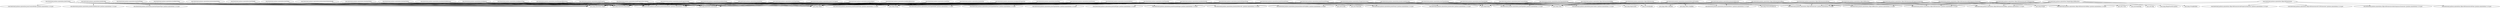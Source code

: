 digraph "jackson-annotations-2.5.0.jar" {
    // Path: C:\Users\CHENLU~1\AppData\Local\Temp\VIA\201808200848028274\cp\jackson-annotations-2.5.0.jar
   "com.fasterxml.jackson.annotation.JacksonAnnotation" -> "java.lang.Object";
   "com.fasterxml.jackson.annotation.JacksonAnnotation" -> "java.lang.annotation.Annotation";
   "com.fasterxml.jackson.annotation.JacksonAnnotation" -> "java.lang.annotation.Retention";
   "com.fasterxml.jackson.annotation.JacksonAnnotation" -> "java.lang.annotation.Target";
   "com.fasterxml.jackson.annotation.JacksonAnnotationsInside" -> "com.fasterxml.jackson.annotation.JacksonAnnotation (jackson-annotations-2.5.0.jar)";
   "com.fasterxml.jackson.annotation.JacksonAnnotationsInside" -> "java.lang.Object";
   "com.fasterxml.jackson.annotation.JacksonAnnotationsInside" -> "java.lang.annotation.Annotation";
   "com.fasterxml.jackson.annotation.JacksonAnnotationsInside" -> "java.lang.annotation.Retention";
   "com.fasterxml.jackson.annotation.JacksonAnnotationsInside" -> "java.lang.annotation.Target";
   "com.fasterxml.jackson.annotation.JacksonInject"   -> "com.fasterxml.jackson.annotation.JacksonAnnotation (jackson-annotations-2.5.0.jar)";
   "com.fasterxml.jackson.annotation.JacksonInject"   -> "java.lang.Object";
   "com.fasterxml.jackson.annotation.JacksonInject"   -> "java.lang.String";
   "com.fasterxml.jackson.annotation.JacksonInject"   -> "java.lang.annotation.Annotation";
   "com.fasterxml.jackson.annotation.JacksonInject"   -> "java.lang.annotation.Retention";
   "com.fasterxml.jackson.annotation.JacksonInject"   -> "java.lang.annotation.Target";
   "com.fasterxml.jackson.annotation.JsonAnyGetter"   -> "com.fasterxml.jackson.annotation.JacksonAnnotation (jackson-annotations-2.5.0.jar)";
   "com.fasterxml.jackson.annotation.JsonAnyGetter"   -> "java.lang.Object";
   "com.fasterxml.jackson.annotation.JsonAnyGetter"   -> "java.lang.annotation.Annotation";
   "com.fasterxml.jackson.annotation.JsonAnyGetter"   -> "java.lang.annotation.Retention";
   "com.fasterxml.jackson.annotation.JsonAnyGetter"   -> "java.lang.annotation.Target";
   "com.fasterxml.jackson.annotation.JsonAnySetter"   -> "com.fasterxml.jackson.annotation.JacksonAnnotation (jackson-annotations-2.5.0.jar)";
   "com.fasterxml.jackson.annotation.JsonAnySetter"   -> "java.lang.Object";
   "com.fasterxml.jackson.annotation.JsonAnySetter"   -> "java.lang.annotation.Annotation";
   "com.fasterxml.jackson.annotation.JsonAnySetter"   -> "java.lang.annotation.Retention";
   "com.fasterxml.jackson.annotation.JsonAnySetter"   -> "java.lang.annotation.Target";
   "com.fasterxml.jackson.annotation.JsonAutoDetect"  -> "com.fasterxml.jackson.annotation.JacksonAnnotation (jackson-annotations-2.5.0.jar)";
   "com.fasterxml.jackson.annotation.JsonAutoDetect"  -> "com.fasterxml.jackson.annotation.JsonAutoDetect$1 (jackson-annotations-2.5.0.jar)";
   "com.fasterxml.jackson.annotation.JsonAutoDetect"  -> "com.fasterxml.jackson.annotation.JsonAutoDetect$Visibility (jackson-annotations-2.5.0.jar)";
   "com.fasterxml.jackson.annotation.JsonAutoDetect"  -> "java.lang.Object";
   "com.fasterxml.jackson.annotation.JsonAutoDetect"  -> "java.lang.annotation.Annotation";
   "com.fasterxml.jackson.annotation.JsonAutoDetect"  -> "java.lang.annotation.Retention";
   "com.fasterxml.jackson.annotation.JsonAutoDetect"  -> "java.lang.annotation.Target";
   "com.fasterxml.jackson.annotation.JsonAutoDetect$1" -> "com.fasterxml.jackson.annotation.JsonAutoDetect (jackson-annotations-2.5.0.jar)";
   "com.fasterxml.jackson.annotation.JsonAutoDetect$1" -> "com.fasterxml.jackson.annotation.JsonAutoDetect$Visibility (jackson-annotations-2.5.0.jar)";
   "com.fasterxml.jackson.annotation.JsonAutoDetect$1" -> "java.lang.NoSuchFieldError";
   "com.fasterxml.jackson.annotation.JsonAutoDetect$1" -> "java.lang.Object";
   "com.fasterxml.jackson.annotation.JsonAutoDetect$Visibility" -> "com.fasterxml.jackson.annotation.JsonAutoDetect (jackson-annotations-2.5.0.jar)";
   "com.fasterxml.jackson.annotation.JsonAutoDetect$Visibility" -> "com.fasterxml.jackson.annotation.JsonAutoDetect$1 (jackson-annotations-2.5.0.jar)";
   "com.fasterxml.jackson.annotation.JsonAutoDetect$Visibility" -> "java.lang.Class";
   "com.fasterxml.jackson.annotation.JsonAutoDetect$Visibility" -> "java.lang.Enum";
   "com.fasterxml.jackson.annotation.JsonAutoDetect$Visibility" -> "java.lang.Object";
   "com.fasterxml.jackson.annotation.JsonAutoDetect$Visibility" -> "java.lang.String";
   "com.fasterxml.jackson.annotation.JsonAutoDetect$Visibility" -> "java.lang.reflect.Member";
   "com.fasterxml.jackson.annotation.JsonAutoDetect$Visibility" -> "java.lang.reflect.Modifier";
   "com.fasterxml.jackson.annotation.JsonBackReference" -> "com.fasterxml.jackson.annotation.JacksonAnnotation (jackson-annotations-2.5.0.jar)";
   "com.fasterxml.jackson.annotation.JsonBackReference" -> "java.lang.Object";
   "com.fasterxml.jackson.annotation.JsonBackReference" -> "java.lang.String";
   "com.fasterxml.jackson.annotation.JsonBackReference" -> "java.lang.annotation.Annotation";
   "com.fasterxml.jackson.annotation.JsonBackReference" -> "java.lang.annotation.Retention";
   "com.fasterxml.jackson.annotation.JsonBackReference" -> "java.lang.annotation.Target";
   "com.fasterxml.jackson.annotation.JsonCreator"     -> "com.fasterxml.jackson.annotation.JacksonAnnotation (jackson-annotations-2.5.0.jar)";
   "com.fasterxml.jackson.annotation.JsonCreator"     -> "com.fasterxml.jackson.annotation.JsonCreator$Mode (jackson-annotations-2.5.0.jar)";
   "com.fasterxml.jackson.annotation.JsonCreator"     -> "java.lang.Object";
   "com.fasterxml.jackson.annotation.JsonCreator"     -> "java.lang.annotation.Annotation";
   "com.fasterxml.jackson.annotation.JsonCreator"     -> "java.lang.annotation.Retention";
   "com.fasterxml.jackson.annotation.JsonCreator"     -> "java.lang.annotation.Target";
   "com.fasterxml.jackson.annotation.JsonCreator$Mode" -> "com.fasterxml.jackson.annotation.JsonCreator (jackson-annotations-2.5.0.jar)";
   "com.fasterxml.jackson.annotation.JsonCreator$Mode" -> "java.lang.Class";
   "com.fasterxml.jackson.annotation.JsonCreator$Mode" -> "java.lang.Enum";
   "com.fasterxml.jackson.annotation.JsonCreator$Mode" -> "java.lang.Object";
   "com.fasterxml.jackson.annotation.JsonCreator$Mode" -> "java.lang.String";
   "com.fasterxml.jackson.annotation.JsonFilter"      -> "com.fasterxml.jackson.annotation.JacksonAnnotation (jackson-annotations-2.5.0.jar)";
   "com.fasterxml.jackson.annotation.JsonFilter"      -> "java.lang.Object";
   "com.fasterxml.jackson.annotation.JsonFilter"      -> "java.lang.String";
   "com.fasterxml.jackson.annotation.JsonFilter"      -> "java.lang.annotation.Annotation";
   "com.fasterxml.jackson.annotation.JsonFilter"      -> "java.lang.annotation.Retention";
   "com.fasterxml.jackson.annotation.JsonFilter"      -> "java.lang.annotation.Target";
   "com.fasterxml.jackson.annotation.JsonFormat"      -> "com.fasterxml.jackson.annotation.JacksonAnnotation (jackson-annotations-2.5.0.jar)";
   "com.fasterxml.jackson.annotation.JsonFormat"      -> "com.fasterxml.jackson.annotation.JsonFormat$Shape (jackson-annotations-2.5.0.jar)";
   "com.fasterxml.jackson.annotation.JsonFormat"      -> "com.fasterxml.jackson.annotation.JsonFormat$Value (jackson-annotations-2.5.0.jar)";
   "com.fasterxml.jackson.annotation.JsonFormat"      -> "java.lang.Object";
   "com.fasterxml.jackson.annotation.JsonFormat"      -> "java.lang.String";
   "com.fasterxml.jackson.annotation.JsonFormat"      -> "java.lang.annotation.Annotation";
   "com.fasterxml.jackson.annotation.JsonFormat"      -> "java.lang.annotation.Retention";
   "com.fasterxml.jackson.annotation.JsonFormat"      -> "java.lang.annotation.Target";
   "com.fasterxml.jackson.annotation.JsonFormat$Shape" -> "com.fasterxml.jackson.annotation.JsonFormat (jackson-annotations-2.5.0.jar)";
   "com.fasterxml.jackson.annotation.JsonFormat$Shape" -> "java.lang.Class";
   "com.fasterxml.jackson.annotation.JsonFormat$Shape" -> "java.lang.Enum";
   "com.fasterxml.jackson.annotation.JsonFormat$Shape" -> "java.lang.Object";
   "com.fasterxml.jackson.annotation.JsonFormat$Shape" -> "java.lang.String";
   "com.fasterxml.jackson.annotation.JsonFormat$Value" -> "com.fasterxml.jackson.annotation.JsonFormat (jackson-annotations-2.5.0.jar)";
   "com.fasterxml.jackson.annotation.JsonFormat$Value" -> "com.fasterxml.jackson.annotation.JsonFormat$Shape (jackson-annotations-2.5.0.jar)";
   "com.fasterxml.jackson.annotation.JsonFormat$Value" -> "java.lang.Object";
   "com.fasterxml.jackson.annotation.JsonFormat$Value" -> "java.lang.String";
   "com.fasterxml.jackson.annotation.JsonFormat$Value" -> "java.util.Locale";
   "com.fasterxml.jackson.annotation.JsonFormat$Value" -> "java.util.TimeZone";
   "com.fasterxml.jackson.annotation.JsonGetter"      -> "com.fasterxml.jackson.annotation.JacksonAnnotation (jackson-annotations-2.5.0.jar)";
   "com.fasterxml.jackson.annotation.JsonGetter"      -> "java.lang.Object";
   "com.fasterxml.jackson.annotation.JsonGetter"      -> "java.lang.String";
   "com.fasterxml.jackson.annotation.JsonGetter"      -> "java.lang.annotation.Annotation";
   "com.fasterxml.jackson.annotation.JsonGetter"      -> "java.lang.annotation.Retention";
   "com.fasterxml.jackson.annotation.JsonGetter"      -> "java.lang.annotation.Target";
   "com.fasterxml.jackson.annotation.JsonIdentityInfo" -> "com.fasterxml.jackson.annotation.JacksonAnnotation (jackson-annotations-2.5.0.jar)";
   "com.fasterxml.jackson.annotation.JsonIdentityInfo" -> "com.fasterxml.jackson.annotation.ObjectIdGenerator (jackson-annotations-2.5.0.jar)";
   "com.fasterxml.jackson.annotation.JsonIdentityInfo" -> "com.fasterxml.jackson.annotation.ObjectIdResolver (jackson-annotations-2.5.0.jar)";
   "com.fasterxml.jackson.annotation.JsonIdentityInfo" -> "java.lang.Class";
   "com.fasterxml.jackson.annotation.JsonIdentityInfo" -> "java.lang.Object";
   "com.fasterxml.jackson.annotation.JsonIdentityInfo" -> "java.lang.String";
   "com.fasterxml.jackson.annotation.JsonIdentityInfo" -> "java.lang.annotation.Annotation";
   "com.fasterxml.jackson.annotation.JsonIdentityInfo" -> "java.lang.annotation.Retention";
   "com.fasterxml.jackson.annotation.JsonIdentityInfo" -> "java.lang.annotation.Target";
   "com.fasterxml.jackson.annotation.JsonIdentityReference" -> "com.fasterxml.jackson.annotation.JacksonAnnotation (jackson-annotations-2.5.0.jar)";
   "com.fasterxml.jackson.annotation.JsonIdentityReference" -> "java.lang.Object";
   "com.fasterxml.jackson.annotation.JsonIdentityReference" -> "java.lang.annotation.Annotation";
   "com.fasterxml.jackson.annotation.JsonIdentityReference" -> "java.lang.annotation.Retention";
   "com.fasterxml.jackson.annotation.JsonIdentityReference" -> "java.lang.annotation.Target";
   "com.fasterxml.jackson.annotation.JsonIgnore"      -> "com.fasterxml.jackson.annotation.JacksonAnnotation (jackson-annotations-2.5.0.jar)";
   "com.fasterxml.jackson.annotation.JsonIgnore"      -> "java.lang.Object";
   "com.fasterxml.jackson.annotation.JsonIgnore"      -> "java.lang.annotation.Annotation";
   "com.fasterxml.jackson.annotation.JsonIgnore"      -> "java.lang.annotation.Retention";
   "com.fasterxml.jackson.annotation.JsonIgnore"      -> "java.lang.annotation.Target";
   "com.fasterxml.jackson.annotation.JsonIgnoreProperties" -> "com.fasterxml.jackson.annotation.JacksonAnnotation (jackson-annotations-2.5.0.jar)";
   "com.fasterxml.jackson.annotation.JsonIgnoreProperties" -> "java.lang.Object";
   "com.fasterxml.jackson.annotation.JsonIgnoreProperties" -> "java.lang.String";
   "com.fasterxml.jackson.annotation.JsonIgnoreProperties" -> "java.lang.annotation.Annotation";
   "com.fasterxml.jackson.annotation.JsonIgnoreProperties" -> "java.lang.annotation.Retention";
   "com.fasterxml.jackson.annotation.JsonIgnoreProperties" -> "java.lang.annotation.Target";
   "com.fasterxml.jackson.annotation.JsonIgnoreType"  -> "com.fasterxml.jackson.annotation.JacksonAnnotation (jackson-annotations-2.5.0.jar)";
   "com.fasterxml.jackson.annotation.JsonIgnoreType"  -> "java.lang.Object";
   "com.fasterxml.jackson.annotation.JsonIgnoreType"  -> "java.lang.annotation.Annotation";
   "com.fasterxml.jackson.annotation.JsonIgnoreType"  -> "java.lang.annotation.Retention";
   "com.fasterxml.jackson.annotation.JsonIgnoreType"  -> "java.lang.annotation.Target";
   "com.fasterxml.jackson.annotation.JsonInclude"     -> "com.fasterxml.jackson.annotation.JacksonAnnotation (jackson-annotations-2.5.0.jar)";
   "com.fasterxml.jackson.annotation.JsonInclude"     -> "com.fasterxml.jackson.annotation.JsonInclude$Include (jackson-annotations-2.5.0.jar)";
   "com.fasterxml.jackson.annotation.JsonInclude"     -> "java.lang.Object";
   "com.fasterxml.jackson.annotation.JsonInclude"     -> "java.lang.annotation.Annotation";
   "com.fasterxml.jackson.annotation.JsonInclude"     -> "java.lang.annotation.Retention";
   "com.fasterxml.jackson.annotation.JsonInclude"     -> "java.lang.annotation.Target";
   "com.fasterxml.jackson.annotation.JsonInclude$Include" -> "com.fasterxml.jackson.annotation.JsonInclude (jackson-annotations-2.5.0.jar)";
   "com.fasterxml.jackson.annotation.JsonInclude$Include" -> "java.lang.Class";
   "com.fasterxml.jackson.annotation.JsonInclude$Include" -> "java.lang.Enum";
   "com.fasterxml.jackson.annotation.JsonInclude$Include" -> "java.lang.Object";
   "com.fasterxml.jackson.annotation.JsonInclude$Include" -> "java.lang.String";
   "com.fasterxml.jackson.annotation.JsonManagedReference" -> "com.fasterxml.jackson.annotation.JacksonAnnotation (jackson-annotations-2.5.0.jar)";
   "com.fasterxml.jackson.annotation.JsonManagedReference" -> "java.lang.Object";
   "com.fasterxml.jackson.annotation.JsonManagedReference" -> "java.lang.String";
   "com.fasterxml.jackson.annotation.JsonManagedReference" -> "java.lang.annotation.Annotation";
   "com.fasterxml.jackson.annotation.JsonManagedReference" -> "java.lang.annotation.Retention";
   "com.fasterxml.jackson.annotation.JsonManagedReference" -> "java.lang.annotation.Target";
   "com.fasterxml.jackson.annotation.JsonProperty"    -> "com.fasterxml.jackson.annotation.JacksonAnnotation (jackson-annotations-2.5.0.jar)";
   "com.fasterxml.jackson.annotation.JsonProperty"    -> "java.lang.Object";
   "com.fasterxml.jackson.annotation.JsonProperty"    -> "java.lang.String";
   "com.fasterxml.jackson.annotation.JsonProperty"    -> "java.lang.annotation.Annotation";
   "com.fasterxml.jackson.annotation.JsonProperty"    -> "java.lang.annotation.Retention";
   "com.fasterxml.jackson.annotation.JsonProperty"    -> "java.lang.annotation.Target";
   "com.fasterxml.jackson.annotation.JsonPropertyDescription" -> "com.fasterxml.jackson.annotation.JacksonAnnotation (jackson-annotations-2.5.0.jar)";
   "com.fasterxml.jackson.annotation.JsonPropertyDescription" -> "java.lang.Object";
   "com.fasterxml.jackson.annotation.JsonPropertyDescription" -> "java.lang.String";
   "com.fasterxml.jackson.annotation.JsonPropertyDescription" -> "java.lang.annotation.Annotation";
   "com.fasterxml.jackson.annotation.JsonPropertyDescription" -> "java.lang.annotation.Retention";
   "com.fasterxml.jackson.annotation.JsonPropertyDescription" -> "java.lang.annotation.Target";
   "com.fasterxml.jackson.annotation.JsonPropertyOrder" -> "com.fasterxml.jackson.annotation.JacksonAnnotation (jackson-annotations-2.5.0.jar)";
   "com.fasterxml.jackson.annotation.JsonPropertyOrder" -> "java.lang.Object";
   "com.fasterxml.jackson.annotation.JsonPropertyOrder" -> "java.lang.String";
   "com.fasterxml.jackson.annotation.JsonPropertyOrder" -> "java.lang.annotation.Annotation";
   "com.fasterxml.jackson.annotation.JsonPropertyOrder" -> "java.lang.annotation.Retention";
   "com.fasterxml.jackson.annotation.JsonPropertyOrder" -> "java.lang.annotation.Target";
   "com.fasterxml.jackson.annotation.JsonRawValue"    -> "com.fasterxml.jackson.annotation.JacksonAnnotation (jackson-annotations-2.5.0.jar)";
   "com.fasterxml.jackson.annotation.JsonRawValue"    -> "java.lang.Object";
   "com.fasterxml.jackson.annotation.JsonRawValue"    -> "java.lang.annotation.Annotation";
   "com.fasterxml.jackson.annotation.JsonRawValue"    -> "java.lang.annotation.Retention";
   "com.fasterxml.jackson.annotation.JsonRawValue"    -> "java.lang.annotation.Target";
   "com.fasterxml.jackson.annotation.JsonRootName"    -> "com.fasterxml.jackson.annotation.JacksonAnnotation (jackson-annotations-2.5.0.jar)";
   "com.fasterxml.jackson.annotation.JsonRootName"    -> "java.lang.Object";
   "com.fasterxml.jackson.annotation.JsonRootName"    -> "java.lang.String";
   "com.fasterxml.jackson.annotation.JsonRootName"    -> "java.lang.annotation.Annotation";
   "com.fasterxml.jackson.annotation.JsonRootName"    -> "java.lang.annotation.Retention";
   "com.fasterxml.jackson.annotation.JsonRootName"    -> "java.lang.annotation.Target";
   "com.fasterxml.jackson.annotation.JsonSetter"      -> "com.fasterxml.jackson.annotation.JacksonAnnotation (jackson-annotations-2.5.0.jar)";
   "com.fasterxml.jackson.annotation.JsonSetter"      -> "java.lang.Object";
   "com.fasterxml.jackson.annotation.JsonSetter"      -> "java.lang.String";
   "com.fasterxml.jackson.annotation.JsonSetter"      -> "java.lang.annotation.Annotation";
   "com.fasterxml.jackson.annotation.JsonSetter"      -> "java.lang.annotation.Retention";
   "com.fasterxml.jackson.annotation.JsonSetter"      -> "java.lang.annotation.Target";
   "com.fasterxml.jackson.annotation.JsonSubTypes"    -> "com.fasterxml.jackson.annotation.JacksonAnnotation (jackson-annotations-2.5.0.jar)";
   "com.fasterxml.jackson.annotation.JsonSubTypes"    -> "com.fasterxml.jackson.annotation.JsonSubTypes$Type (jackson-annotations-2.5.0.jar)";
   "com.fasterxml.jackson.annotation.JsonSubTypes"    -> "java.lang.Object";
   "com.fasterxml.jackson.annotation.JsonSubTypes"    -> "java.lang.annotation.Annotation";
   "com.fasterxml.jackson.annotation.JsonSubTypes"    -> "java.lang.annotation.Retention";
   "com.fasterxml.jackson.annotation.JsonSubTypes"    -> "java.lang.annotation.Target";
   "com.fasterxml.jackson.annotation.JsonSubTypes$Type" -> "com.fasterxml.jackson.annotation.JsonSubTypes (jackson-annotations-2.5.0.jar)";
   "com.fasterxml.jackson.annotation.JsonSubTypes$Type" -> "java.lang.Class";
   "com.fasterxml.jackson.annotation.JsonSubTypes$Type" -> "java.lang.Object";
   "com.fasterxml.jackson.annotation.JsonSubTypes$Type" -> "java.lang.String";
   "com.fasterxml.jackson.annotation.JsonSubTypes$Type" -> "java.lang.annotation.Annotation";
   "com.fasterxml.jackson.annotation.JsonTypeId"      -> "com.fasterxml.jackson.annotation.JacksonAnnotation (jackson-annotations-2.5.0.jar)";
   "com.fasterxml.jackson.annotation.JsonTypeId"      -> "java.lang.Object";
   "com.fasterxml.jackson.annotation.JsonTypeId"      -> "java.lang.annotation.Annotation";
   "com.fasterxml.jackson.annotation.JsonTypeId"      -> "java.lang.annotation.Retention";
   "com.fasterxml.jackson.annotation.JsonTypeId"      -> "java.lang.annotation.Target";
   "com.fasterxml.jackson.annotation.JsonTypeInfo"    -> "com.fasterxml.jackson.annotation.JacksonAnnotation (jackson-annotations-2.5.0.jar)";
   "com.fasterxml.jackson.annotation.JsonTypeInfo"    -> "com.fasterxml.jackson.annotation.JsonTypeInfo$As (jackson-annotations-2.5.0.jar)";
   "com.fasterxml.jackson.annotation.JsonTypeInfo"    -> "com.fasterxml.jackson.annotation.JsonTypeInfo$Id (jackson-annotations-2.5.0.jar)";
   "com.fasterxml.jackson.annotation.JsonTypeInfo"    -> "com.fasterxml.jackson.annotation.JsonTypeInfo$None (jackson-annotations-2.5.0.jar)";
   "com.fasterxml.jackson.annotation.JsonTypeInfo"    -> "java.lang.Class";
   "com.fasterxml.jackson.annotation.JsonTypeInfo"    -> "java.lang.Object";
   "com.fasterxml.jackson.annotation.JsonTypeInfo"    -> "java.lang.String";
   "com.fasterxml.jackson.annotation.JsonTypeInfo"    -> "java.lang.annotation.Annotation";
   "com.fasterxml.jackson.annotation.JsonTypeInfo"    -> "java.lang.annotation.Retention";
   "com.fasterxml.jackson.annotation.JsonTypeInfo"    -> "java.lang.annotation.Target";
   "com.fasterxml.jackson.annotation.JsonTypeInfo$As" -> "com.fasterxml.jackson.annotation.JsonTypeInfo (jackson-annotations-2.5.0.jar)";
   "com.fasterxml.jackson.annotation.JsonTypeInfo$As" -> "java.lang.Class";
   "com.fasterxml.jackson.annotation.JsonTypeInfo$As" -> "java.lang.Enum";
   "com.fasterxml.jackson.annotation.JsonTypeInfo$As" -> "java.lang.Object";
   "com.fasterxml.jackson.annotation.JsonTypeInfo$As" -> "java.lang.String";
   "com.fasterxml.jackson.annotation.JsonTypeInfo$Id" -> "com.fasterxml.jackson.annotation.JsonTypeInfo (jackson-annotations-2.5.0.jar)";
   "com.fasterxml.jackson.annotation.JsonTypeInfo$Id" -> "java.lang.Class";
   "com.fasterxml.jackson.annotation.JsonTypeInfo$Id" -> "java.lang.Enum";
   "com.fasterxml.jackson.annotation.JsonTypeInfo$Id" -> "java.lang.Object";
   "com.fasterxml.jackson.annotation.JsonTypeInfo$Id" -> "java.lang.String";
   "com.fasterxml.jackson.annotation.JsonTypeInfo$None" -> "com.fasterxml.jackson.annotation.JsonTypeInfo (jackson-annotations-2.5.0.jar)";
   "com.fasterxml.jackson.annotation.JsonTypeInfo$None" -> "java.lang.Deprecated";
   "com.fasterxml.jackson.annotation.JsonTypeInfo$None" -> "java.lang.Object";
   "com.fasterxml.jackson.annotation.JsonTypeName"    -> "com.fasterxml.jackson.annotation.JacksonAnnotation (jackson-annotations-2.5.0.jar)";
   "com.fasterxml.jackson.annotation.JsonTypeName"    -> "java.lang.Object";
   "com.fasterxml.jackson.annotation.JsonTypeName"    -> "java.lang.String";
   "com.fasterxml.jackson.annotation.JsonTypeName"    -> "java.lang.annotation.Annotation";
   "com.fasterxml.jackson.annotation.JsonTypeName"    -> "java.lang.annotation.Retention";
   "com.fasterxml.jackson.annotation.JsonTypeName"    -> "java.lang.annotation.Target";
   "com.fasterxml.jackson.annotation.JsonUnwrapped"   -> "com.fasterxml.jackson.annotation.JacksonAnnotation (jackson-annotations-2.5.0.jar)";
   "com.fasterxml.jackson.annotation.JsonUnwrapped"   -> "java.lang.Object";
   "com.fasterxml.jackson.annotation.JsonUnwrapped"   -> "java.lang.String";
   "com.fasterxml.jackson.annotation.JsonUnwrapped"   -> "java.lang.annotation.Annotation";
   "com.fasterxml.jackson.annotation.JsonUnwrapped"   -> "java.lang.annotation.Retention";
   "com.fasterxml.jackson.annotation.JsonUnwrapped"   -> "java.lang.annotation.Target";
   "com.fasterxml.jackson.annotation.JsonValue"       -> "com.fasterxml.jackson.annotation.JacksonAnnotation (jackson-annotations-2.5.0.jar)";
   "com.fasterxml.jackson.annotation.JsonValue"       -> "java.lang.Object";
   "com.fasterxml.jackson.annotation.JsonValue"       -> "java.lang.annotation.Annotation";
   "com.fasterxml.jackson.annotation.JsonValue"       -> "java.lang.annotation.Retention";
   "com.fasterxml.jackson.annotation.JsonValue"       -> "java.lang.annotation.Target";
   "com.fasterxml.jackson.annotation.JsonView"        -> "com.fasterxml.jackson.annotation.JacksonAnnotation (jackson-annotations-2.5.0.jar)";
   "com.fasterxml.jackson.annotation.JsonView"        -> "java.lang.Class";
   "com.fasterxml.jackson.annotation.JsonView"        -> "java.lang.Object";
   "com.fasterxml.jackson.annotation.JsonView"        -> "java.lang.annotation.Annotation";
   "com.fasterxml.jackson.annotation.JsonView"        -> "java.lang.annotation.Retention";
   "com.fasterxml.jackson.annotation.JsonView"        -> "java.lang.annotation.Target";
   "com.fasterxml.jackson.annotation.ObjectIdGenerator" -> "com.fasterxml.jackson.annotation.ObjectIdGenerator$IdKey (jackson-annotations-2.5.0.jar)";
   "com.fasterxml.jackson.annotation.ObjectIdGenerator" -> "java.io.Serializable";
   "com.fasterxml.jackson.annotation.ObjectIdGenerator" -> "java.lang.Class";
   "com.fasterxml.jackson.annotation.ObjectIdGenerator" -> "java.lang.Object";
   "com.fasterxml.jackson.annotation.ObjectIdGenerator" -> "java.lang.String";
   "com.fasterxml.jackson.annotation.ObjectIdGenerator$IdKey" -> "com.fasterxml.jackson.annotation.ObjectIdGenerator (jackson-annotations-2.5.0.jar)";
   "com.fasterxml.jackson.annotation.ObjectIdGenerator$IdKey" -> "java.io.Serializable";
   "com.fasterxml.jackson.annotation.ObjectIdGenerator$IdKey" -> "java.lang.Class";
   "com.fasterxml.jackson.annotation.ObjectIdGenerator$IdKey" -> "java.lang.Object";
   "com.fasterxml.jackson.annotation.ObjectIdGenerator$IdKey" -> "java.lang.String";
   "com.fasterxml.jackson.annotation.ObjectIdGenerators" -> "com.fasterxml.jackson.annotation.ObjectIdGenerators$Base (jackson-annotations-2.5.0.jar)";
   "com.fasterxml.jackson.annotation.ObjectIdGenerators" -> "com.fasterxml.jackson.annotation.ObjectIdGenerators$IntSequenceGenerator (jackson-annotations-2.5.0.jar)";
   "com.fasterxml.jackson.annotation.ObjectIdGenerators" -> "com.fasterxml.jackson.annotation.ObjectIdGenerators$None (jackson-annotations-2.5.0.jar)";
   "com.fasterxml.jackson.annotation.ObjectIdGenerators" -> "com.fasterxml.jackson.annotation.ObjectIdGenerators$PropertyGenerator (jackson-annotations-2.5.0.jar)";
   "com.fasterxml.jackson.annotation.ObjectIdGenerators" -> "com.fasterxml.jackson.annotation.ObjectIdGenerators$UUIDGenerator (jackson-annotations-2.5.0.jar)";
   "com.fasterxml.jackson.annotation.ObjectIdGenerators" -> "java.lang.Object";
   "com.fasterxml.jackson.annotation.ObjectIdGenerators$Base" -> "com.fasterxml.jackson.annotation.ObjectIdGenerator (jackson-annotations-2.5.0.jar)";
   "com.fasterxml.jackson.annotation.ObjectIdGenerators$Base" -> "com.fasterxml.jackson.annotation.ObjectIdGenerators (jackson-annotations-2.5.0.jar)";
   "com.fasterxml.jackson.annotation.ObjectIdGenerators$Base" -> "java.lang.Class";
   "com.fasterxml.jackson.annotation.ObjectIdGenerators$Base" -> "java.lang.Object";
   "com.fasterxml.jackson.annotation.ObjectIdGenerators$IntSequenceGenerator" -> "com.fasterxml.jackson.annotation.ObjectIdGenerator (jackson-annotations-2.5.0.jar)";
   "com.fasterxml.jackson.annotation.ObjectIdGenerators$IntSequenceGenerator" -> "com.fasterxml.jackson.annotation.ObjectIdGenerator$IdKey (jackson-annotations-2.5.0.jar)";
   "com.fasterxml.jackson.annotation.ObjectIdGenerators$IntSequenceGenerator" -> "com.fasterxml.jackson.annotation.ObjectIdGenerators (jackson-annotations-2.5.0.jar)";
   "com.fasterxml.jackson.annotation.ObjectIdGenerators$IntSequenceGenerator" -> "com.fasterxml.jackson.annotation.ObjectIdGenerators$Base (jackson-annotations-2.5.0.jar)";
   "com.fasterxml.jackson.annotation.ObjectIdGenerators$IntSequenceGenerator" -> "java.lang.Class";
   "com.fasterxml.jackson.annotation.ObjectIdGenerators$IntSequenceGenerator" -> "java.lang.Integer";
   "com.fasterxml.jackson.annotation.ObjectIdGenerators$IntSequenceGenerator" -> "java.lang.Object";
   "com.fasterxml.jackson.annotation.ObjectIdGenerators$None" -> "com.fasterxml.jackson.annotation.ObjectIdGenerator (jackson-annotations-2.5.0.jar)";
   "com.fasterxml.jackson.annotation.ObjectIdGenerators$None" -> "com.fasterxml.jackson.annotation.ObjectIdGenerators (jackson-annotations-2.5.0.jar)";
   "com.fasterxml.jackson.annotation.ObjectIdGenerators$None" -> "java.lang.Object";
   "com.fasterxml.jackson.annotation.ObjectIdGenerators$PropertyGenerator" -> "com.fasterxml.jackson.annotation.ObjectIdGenerator (jackson-annotations-2.5.0.jar)";
   "com.fasterxml.jackson.annotation.ObjectIdGenerators$PropertyGenerator" -> "com.fasterxml.jackson.annotation.ObjectIdGenerators (jackson-annotations-2.5.0.jar)";
   "com.fasterxml.jackson.annotation.ObjectIdGenerators$PropertyGenerator" -> "com.fasterxml.jackson.annotation.ObjectIdGenerators$Base (jackson-annotations-2.5.0.jar)";
   "com.fasterxml.jackson.annotation.ObjectIdGenerators$PropertyGenerator" -> "java.lang.Class";
   "com.fasterxml.jackson.annotation.ObjectIdGenerators$PropertyGenerator" -> "java.lang.Object";
   "com.fasterxml.jackson.annotation.ObjectIdGenerators$UUIDGenerator" -> "com.fasterxml.jackson.annotation.ObjectIdGenerator (jackson-annotations-2.5.0.jar)";
   "com.fasterxml.jackson.annotation.ObjectIdGenerators$UUIDGenerator" -> "com.fasterxml.jackson.annotation.ObjectIdGenerator$IdKey (jackson-annotations-2.5.0.jar)";
   "com.fasterxml.jackson.annotation.ObjectIdGenerators$UUIDGenerator" -> "com.fasterxml.jackson.annotation.ObjectIdGenerators (jackson-annotations-2.5.0.jar)";
   "com.fasterxml.jackson.annotation.ObjectIdGenerators$UUIDGenerator" -> "com.fasterxml.jackson.annotation.ObjectIdGenerators$Base (jackson-annotations-2.5.0.jar)";
   "com.fasterxml.jackson.annotation.ObjectIdGenerators$UUIDGenerator" -> "java.lang.Class";
   "com.fasterxml.jackson.annotation.ObjectIdGenerators$UUIDGenerator" -> "java.lang.Object";
   "com.fasterxml.jackson.annotation.ObjectIdGenerators$UUIDGenerator" -> "java.util.UUID";
   "com.fasterxml.jackson.annotation.ObjectIdResolver" -> "com.fasterxml.jackson.annotation.ObjectIdGenerator (jackson-annotations-2.5.0.jar)";
   "com.fasterxml.jackson.annotation.ObjectIdResolver" -> "com.fasterxml.jackson.annotation.ObjectIdGenerator$IdKey (jackson-annotations-2.5.0.jar)";
   "com.fasterxml.jackson.annotation.ObjectIdResolver" -> "java.lang.Object";
   "com.fasterxml.jackson.annotation.PropertyAccessor" -> "java.lang.Class";
   "com.fasterxml.jackson.annotation.PropertyAccessor" -> "java.lang.Enum";
   "com.fasterxml.jackson.annotation.PropertyAccessor" -> "java.lang.Object";
   "com.fasterxml.jackson.annotation.PropertyAccessor" -> "java.lang.String";
   "com.fasterxml.jackson.annotation.SimpleObjectIdResolver" -> "com.fasterxml.jackson.annotation.ObjectIdGenerator (jackson-annotations-2.5.0.jar)";
   "com.fasterxml.jackson.annotation.SimpleObjectIdResolver" -> "com.fasterxml.jackson.annotation.ObjectIdGenerator$IdKey (jackson-annotations-2.5.0.jar)";
   "com.fasterxml.jackson.annotation.SimpleObjectIdResolver" -> "com.fasterxml.jackson.annotation.ObjectIdResolver (jackson-annotations-2.5.0.jar)";
   "com.fasterxml.jackson.annotation.SimpleObjectIdResolver" -> "java.lang.Class";
   "com.fasterxml.jackson.annotation.SimpleObjectIdResolver" -> "java.lang.IllegalStateException";
   "com.fasterxml.jackson.annotation.SimpleObjectIdResolver" -> "java.lang.Object";
   "com.fasterxml.jackson.annotation.SimpleObjectIdResolver" -> "java.lang.String";
   "com.fasterxml.jackson.annotation.SimpleObjectIdResolver" -> "java.lang.StringBuilder";
   "com.fasterxml.jackson.annotation.SimpleObjectIdResolver" -> "java.util.HashMap";
   "com.fasterxml.jackson.annotation.SimpleObjectIdResolver" -> "java.util.Map";
}
